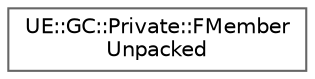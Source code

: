 digraph "Graphical Class Hierarchy"
{
 // INTERACTIVE_SVG=YES
 // LATEX_PDF_SIZE
  bgcolor="transparent";
  edge [fontname=Helvetica,fontsize=10,labelfontname=Helvetica,labelfontsize=10];
  node [fontname=Helvetica,fontsize=10,shape=box,height=0.2,width=0.4];
  rankdir="LR";
  Node0 [id="Node000000",label="UE::GC::Private::FMember\lUnpacked",height=0.2,width=0.4,color="grey40", fillcolor="white", style="filled",URL="$db/dc6/structUE_1_1GC_1_1Private_1_1FMemberUnpacked.html",tooltip=" "];
}
